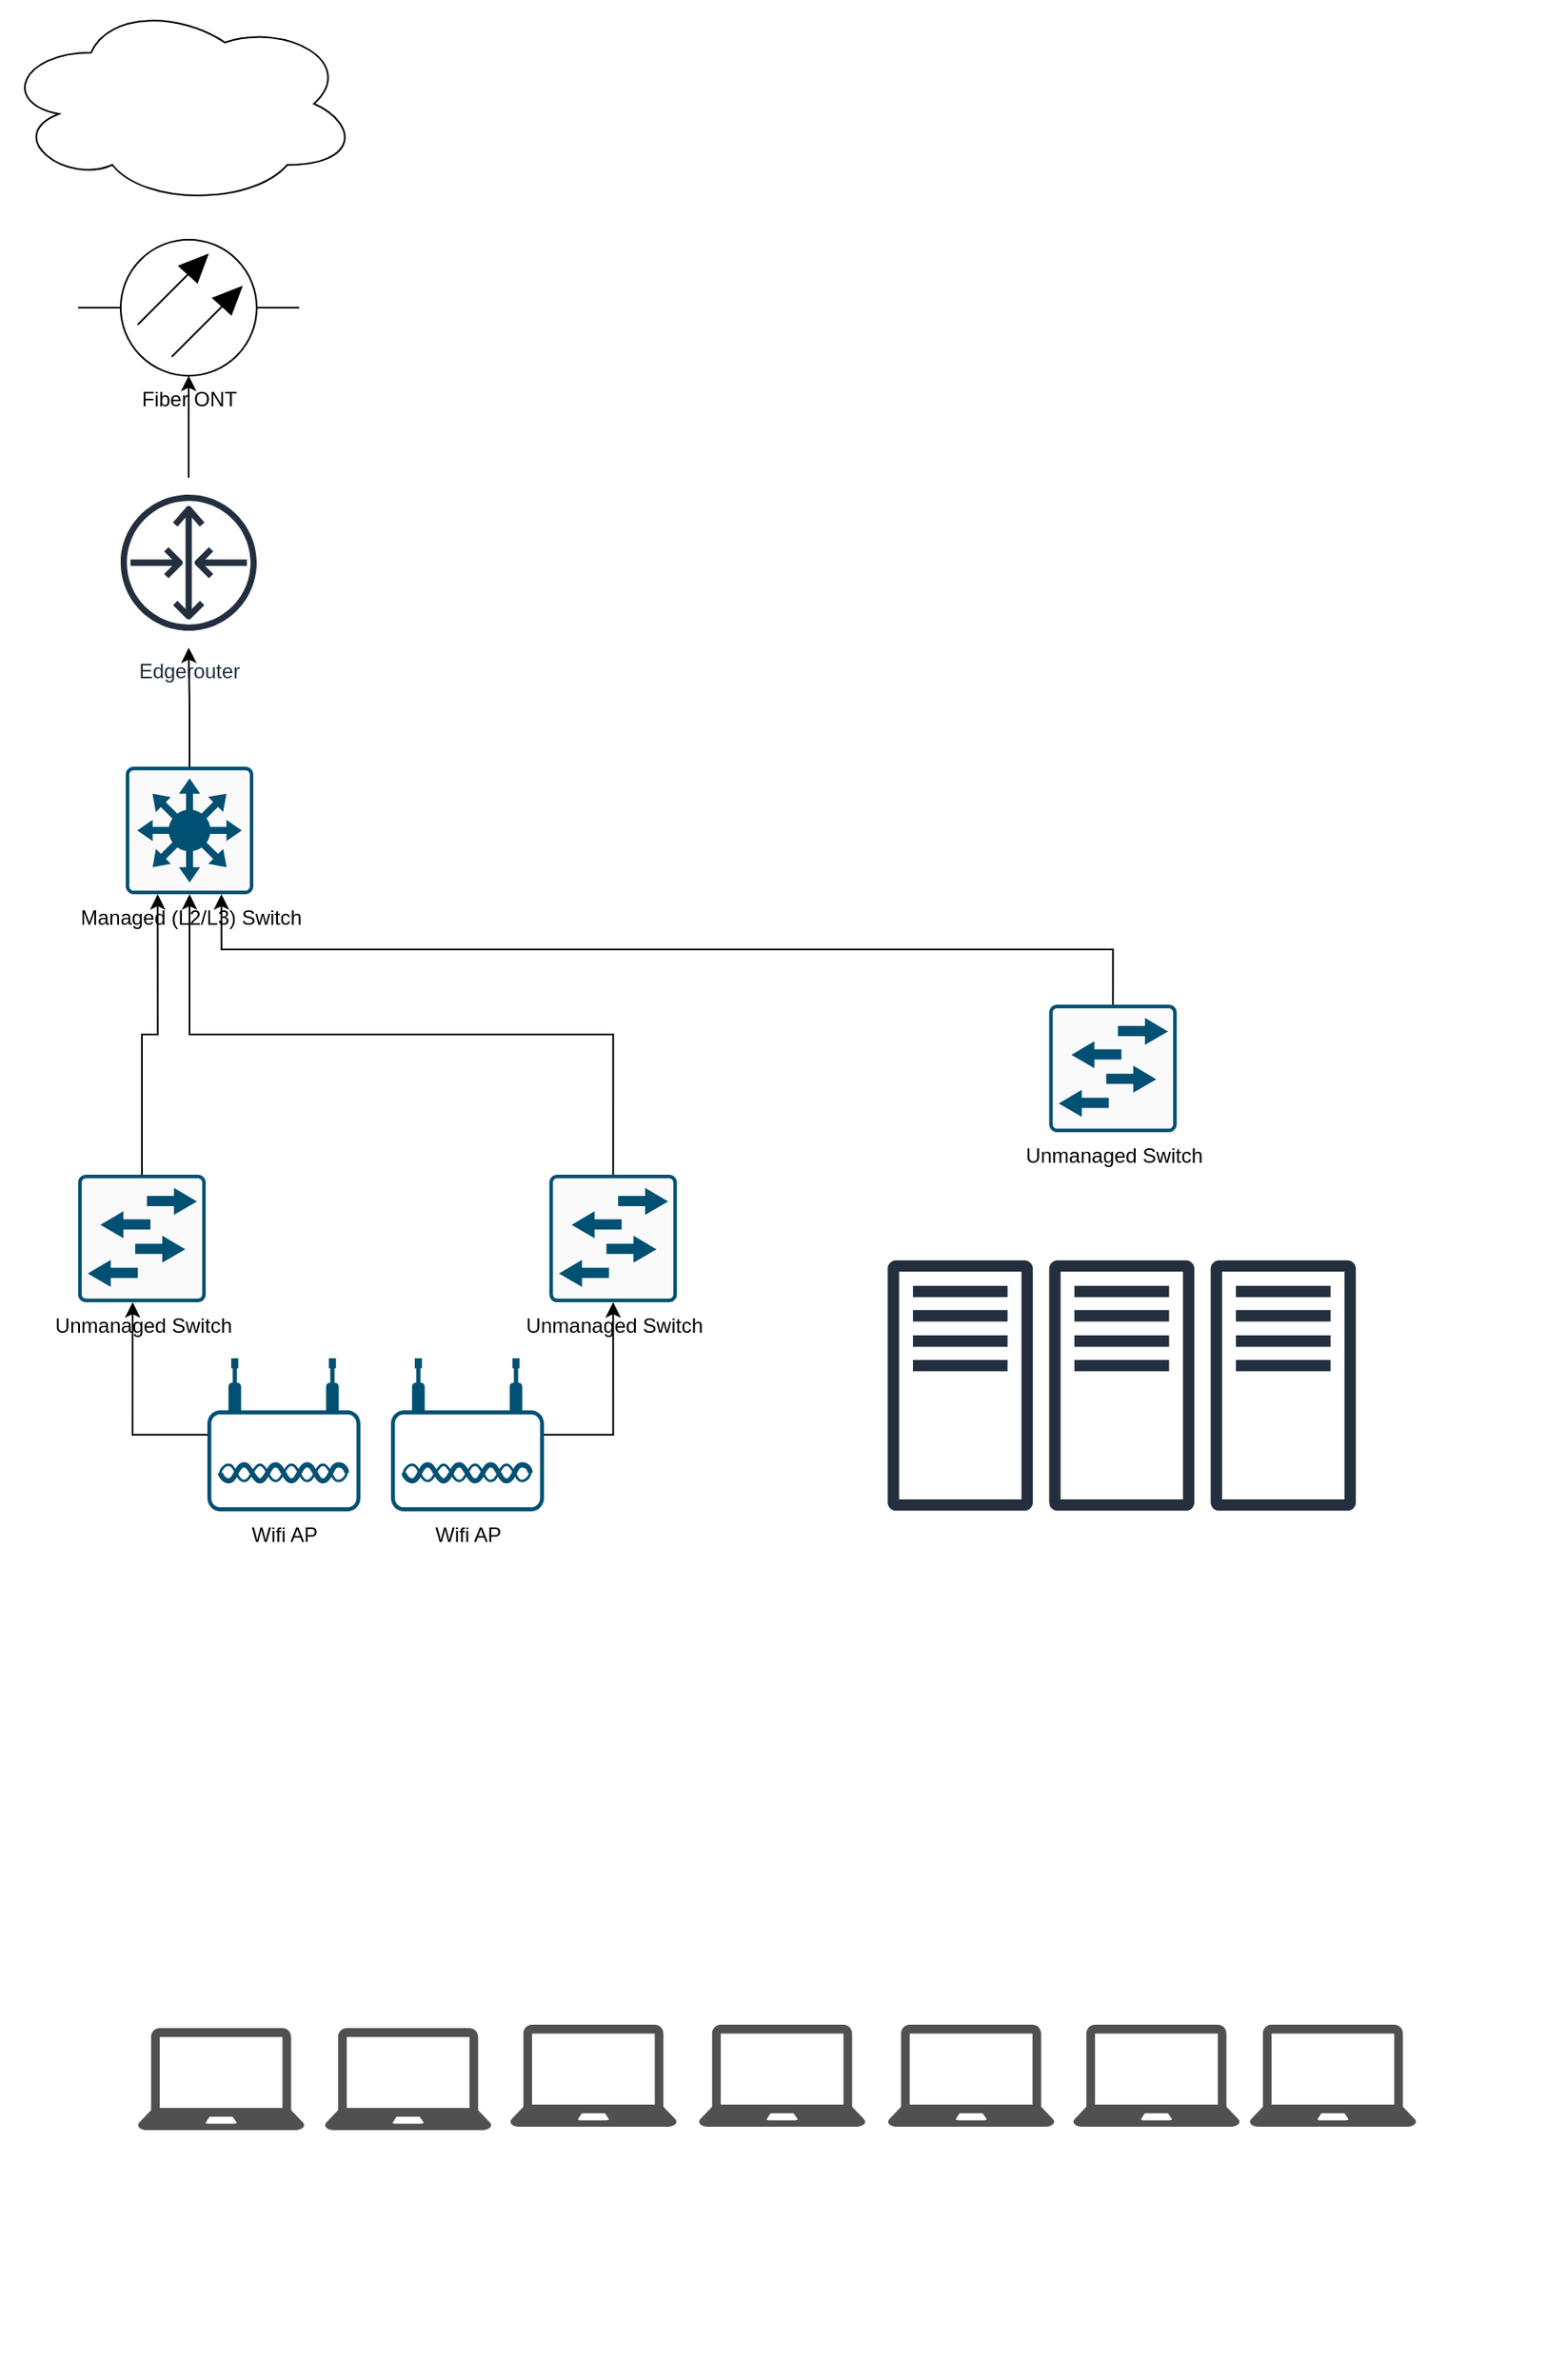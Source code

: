 <mxfile version="13.5.3" type="github">
  <diagram name="Page-1" id="822b0af5-4adb-64df-f703-e8dfc1f81529">
    <mxGraphModel dx="1479" dy="1450" grid="1" gridSize="10" guides="1" tooltips="1" connect="1" arrows="1" fold="1" page="1" pageScale="1" pageWidth="1100" pageHeight="850" background="#ffffff" math="0" shadow="0">
      <root>
        <mxCell id="0" />
        <mxCell id="1" parent="0" />
        <mxCell id="evjiqw-rRKzWm4GHcbCl-8" value="" style="ellipse;shape=cloud;whiteSpace=wrap;html=1;" vertex="1" parent="1">
          <mxGeometry x="440" y="20" width="210" height="120" as="geometry" />
        </mxCell>
        <mxCell id="evjiqw-rRKzWm4GHcbCl-43" style="edgeStyle=orthogonalEdgeStyle;rounded=0;orthogonalLoop=1;jettySize=auto;html=1;entryX=0.5;entryY=1;entryDx=0;entryDy=0;entryPerimeter=0;" edge="1" parent="1" source="evjiqw-rRKzWm4GHcbCl-4" target="evjiqw-rRKzWm4GHcbCl-7">
          <mxGeometry relative="1" as="geometry" />
        </mxCell>
        <mxCell id="evjiqw-rRKzWm4GHcbCl-4" value="&lt;div&gt;Edgerouter&lt;/div&gt;" style="outlineConnect=0;fontColor=#232F3E;gradientColor=none;strokeColor=#232F3E;fillColor=#ffffff;dashed=0;verticalLabelPosition=bottom;verticalAlign=top;align=center;html=1;fontSize=12;fontStyle=0;aspect=fixed;shape=mxgraph.aws4.resourceIcon;resIcon=mxgraph.aws4.router;" vertex="1" parent="1">
          <mxGeometry x="500" y="300" width="100" height="100" as="geometry" />
        </mxCell>
        <mxCell id="evjiqw-rRKzWm4GHcbCl-44" style="edgeStyle=orthogonalEdgeStyle;rounded=0;orthogonalLoop=1;jettySize=auto;html=1;exitX=0.5;exitY=0;exitDx=0;exitDy=0;exitPerimeter=0;entryX=0.5;entryY=1;entryDx=0;entryDy=0;entryPerimeter=0;" edge="1" parent="1" source="evjiqw-rRKzWm4GHcbCl-5" target="evjiqw-rRKzWm4GHcbCl-6">
          <mxGeometry relative="1" as="geometry" />
        </mxCell>
        <mxCell id="evjiqw-rRKzWm4GHcbCl-5" value="Unmanaged Switch" style="points=[[0.015,0.015,0],[0.985,0.015,0],[0.985,0.985,0],[0.015,0.985,0],[0.25,0,0],[0.5,0,0],[0.75,0,0],[1,0.25,0],[1,0.5,0],[1,0.75,0],[0.75,1,0],[0.5,1,0],[0.25,1,0],[0,0.75,0],[0,0.5,0],[0,0.25,0]];verticalLabelPosition=bottom;html=1;verticalAlign=top;aspect=fixed;align=center;pointerEvents=1;shape=mxgraph.cisco19.rect;prIcon=l2_switch;fillColor=#FAFAFA;strokeColor=#005073;" vertex="1" parent="1">
          <mxGeometry x="762.18" y="710" width="75" height="75" as="geometry" />
        </mxCell>
        <mxCell id="evjiqw-rRKzWm4GHcbCl-42" style="edgeStyle=orthogonalEdgeStyle;rounded=0;orthogonalLoop=1;jettySize=auto;html=1;" edge="1" parent="1" source="evjiqw-rRKzWm4GHcbCl-6" target="evjiqw-rRKzWm4GHcbCl-4">
          <mxGeometry relative="1" as="geometry" />
        </mxCell>
        <mxCell id="evjiqw-rRKzWm4GHcbCl-6" value="Managed (L2/L3) Switch" style="points=[[0.015,0.015,0],[0.985,0.015,0],[0.985,0.985,0],[0.015,0.985,0],[0.25,0,0],[0.5,0,0],[0.75,0,0],[1,0.25,0],[1,0.5,0],[1,0.75,0],[0.75,1,0],[0.5,1,0],[0.25,1,0],[0,0.75,0],[0,0.5,0],[0,0.25,0]];verticalLabelPosition=bottom;html=1;verticalAlign=top;aspect=fixed;align=center;pointerEvents=1;shape=mxgraph.cisco19.rect;prIcon=l3_switch;fillColor=#FAFAFA;strokeColor=#005073;" vertex="1" parent="1">
          <mxGeometry x="513" y="470" width="75" height="75" as="geometry" />
        </mxCell>
        <mxCell id="evjiqw-rRKzWm4GHcbCl-7" value="Fiber ONT" style="verticalLabelPosition=bottom;shadow=0;dashed=0;align=center;html=1;verticalAlign=top;shape=mxgraph.electrical.transmission.optical_fiber;" vertex="1" parent="1">
          <mxGeometry x="485" y="160" width="130" height="80" as="geometry" />
        </mxCell>
        <mxCell id="evjiqw-rRKzWm4GHcbCl-11" value="" style="pointerEvents=1;shadow=0;dashed=0;html=1;strokeColor=none;fillColor=#505050;labelPosition=center;verticalLabelPosition=bottom;verticalAlign=top;outlineConnect=0;align=center;shape=mxgraph.office.devices.laptop;" vertex="1" parent="1">
          <mxGeometry x="961.18" y="1210" width="98.18" height="60" as="geometry" />
        </mxCell>
        <mxCell id="evjiqw-rRKzWm4GHcbCl-13" value="" style="shape=image;html=1;verticalAlign=top;verticalLabelPosition=bottom;labelBackgroundColor=#ffffff;imageAspect=0;aspect=fixed;image=https://cdn0.iconfinder.com/data/icons/heroicons-ui/24/icon-desktop-128.png" vertex="1" parent="1">
          <mxGeometry x="961.18" y="920" width="128" height="128" as="geometry" />
        </mxCell>
        <mxCell id="evjiqw-rRKzWm4GHcbCl-16" value="" style="shape=image;html=1;verticalAlign=top;verticalLabelPosition=bottom;labelBackgroundColor=#ffffff;imageAspect=0;aspect=fixed;image=https://cdn4.iconfinder.com/data/icons/user-interface-181/32/Smartphone-128.png" vertex="1" parent="1">
          <mxGeometry x="860" y="1100" width="88" height="88" as="geometry" />
        </mxCell>
        <mxCell id="evjiqw-rRKzWm4GHcbCl-47" style="edgeStyle=orthogonalEdgeStyle;rounded=0;orthogonalLoop=1;jettySize=auto;html=1;entryX=0.427;entryY=1;entryDx=0;entryDy=0;entryPerimeter=0;" edge="1" parent="1" source="evjiqw-rRKzWm4GHcbCl-17" target="evjiqw-rRKzWm4GHcbCl-20">
          <mxGeometry relative="1" as="geometry" />
        </mxCell>
        <mxCell id="evjiqw-rRKzWm4GHcbCl-17" value="&lt;div&gt;Wifi AP&lt;/div&gt;" style="points=[[0.03,0.36,0],[0.18,0,0],[0.5,0.34,0],[0.82,0,0],[0.97,0.36,0],[1,0.67,0],[0.975,0.975,0],[0.5,1,0],[0.025,0.975,0],[0,0.67,0]];verticalLabelPosition=bottom;html=1;verticalAlign=top;aspect=fixed;align=center;pointerEvents=1;shape=mxgraph.cisco19.wireless_access_point;fillColor=#005073;strokeColor=none;" vertex="1" parent="1">
          <mxGeometry x="561.0" y="818" width="90" height="90" as="geometry" />
        </mxCell>
        <mxCell id="evjiqw-rRKzWm4GHcbCl-18" value="" style="shape=image;html=1;verticalAlign=top;verticalLabelPosition=bottom;labelBackgroundColor=#ffffff;imageAspect=0;aspect=fixed;image=https://cdn4.iconfinder.com/data/icons/navigation-37/512/navigation_access_point_map_sign_world-32-128.png" vertex="1" parent="1">
          <mxGeometry x="511" y="50" width="78" height="78" as="geometry" />
        </mxCell>
        <mxCell id="evjiqw-rRKzWm4GHcbCl-45" style="edgeStyle=orthogonalEdgeStyle;rounded=0;orthogonalLoop=1;jettySize=auto;html=1;exitX=0.5;exitY=0;exitDx=0;exitDy=0;exitPerimeter=0;entryX=0.75;entryY=1;entryDx=0;entryDy=0;entryPerimeter=0;" edge="1" parent="1" source="evjiqw-rRKzWm4GHcbCl-19" target="evjiqw-rRKzWm4GHcbCl-6">
          <mxGeometry relative="1" as="geometry" />
        </mxCell>
        <mxCell id="evjiqw-rRKzWm4GHcbCl-19" value="Unmanaged Switch" style="points=[[0.015,0.015,0],[0.985,0.015,0],[0.985,0.985,0],[0.015,0.985,0],[0.25,0,0],[0.5,0,0],[0.75,0,0],[1,0.25,0],[1,0.5,0],[1,0.75,0],[0.75,1,0],[0.5,1,0],[0.25,1,0],[0,0.75,0],[0,0.5,0],[0,0.25,0]];verticalLabelPosition=bottom;html=1;verticalAlign=top;aspect=fixed;align=center;pointerEvents=1;shape=mxgraph.cisco19.rect;prIcon=l2_switch;fillColor=#FAFAFA;strokeColor=#005073;" vertex="1" parent="1">
          <mxGeometry x="1056.18" y="610" width="75" height="75" as="geometry" />
        </mxCell>
        <mxCell id="evjiqw-rRKzWm4GHcbCl-46" style="edgeStyle=orthogonalEdgeStyle;rounded=0;orthogonalLoop=1;jettySize=auto;html=1;entryX=0.25;entryY=1;entryDx=0;entryDy=0;entryPerimeter=0;" edge="1" parent="1" source="evjiqw-rRKzWm4GHcbCl-20" target="evjiqw-rRKzWm4GHcbCl-6">
          <mxGeometry relative="1" as="geometry" />
        </mxCell>
        <mxCell id="evjiqw-rRKzWm4GHcbCl-20" value="Unmanaged Switch" style="points=[[0.015,0.015,0],[0.985,0.015,0],[0.985,0.985,0],[0.015,0.985,0],[0.25,0,0],[0.5,0,0],[0.75,0,0],[1,0.25,0],[1,0.5,0],[1,0.75,0],[0.75,1,0],[0.5,1,0],[0.25,1,0],[0,0.75,0],[0,0.5,0],[0,0.25,0]];verticalLabelPosition=bottom;html=1;verticalAlign=top;aspect=fixed;align=center;pointerEvents=1;shape=mxgraph.cisco19.rect;prIcon=l2_switch;fillColor=#FAFAFA;strokeColor=#005073;" vertex="1" parent="1">
          <mxGeometry x="485.0" y="710" width="75" height="75" as="geometry" />
        </mxCell>
        <mxCell id="evjiqw-rRKzWm4GHcbCl-49" style="edgeStyle=orthogonalEdgeStyle;rounded=0;orthogonalLoop=1;jettySize=auto;html=1;entryX=0.5;entryY=1;entryDx=0;entryDy=0;entryPerimeter=0;" edge="1" parent="1" source="evjiqw-rRKzWm4GHcbCl-21" target="evjiqw-rRKzWm4GHcbCl-5">
          <mxGeometry relative="1" as="geometry" />
        </mxCell>
        <mxCell id="evjiqw-rRKzWm4GHcbCl-21" value="&lt;div&gt;Wifi AP&lt;/div&gt;" style="points=[[0.03,0.36,0],[0.18,0,0],[0.5,0.34,0],[0.82,0,0],[0.97,0.36,0],[1,0.67,0],[0.975,0.975,0],[0.5,1,0],[0.025,0.975,0],[0,0.67,0]];verticalLabelPosition=bottom;html=1;verticalAlign=top;aspect=fixed;align=center;pointerEvents=1;shape=mxgraph.cisco19.wireless_access_point;fillColor=#005073;strokeColor=none;" vertex="1" parent="1">
          <mxGeometry x="669" y="818" width="90" height="90" as="geometry" />
        </mxCell>
        <mxCell id="evjiqw-rRKzWm4GHcbCl-22" value="" style="shape=image;html=1;verticalAlign=top;verticalLabelPosition=bottom;labelBackgroundColor=#ffffff;imageAspect=0;aspect=fixed;image=https://cdn4.iconfinder.com/data/icons/user-interface-181/32/Smartphone-128.png" vertex="1" parent="1">
          <mxGeometry x="511" y="1100" width="88" height="88" as="geometry" />
        </mxCell>
        <mxCell id="evjiqw-rRKzWm4GHcbCl-23" value="" style="shape=image;html=1;verticalAlign=top;verticalLabelPosition=bottom;labelBackgroundColor=#ffffff;imageAspect=0;aspect=fixed;image=https://cdn4.iconfinder.com/data/icons/user-interface-181/32/Smartphone-128.png" vertex="1" parent="1">
          <mxGeometry x="651" y="1100" width="88" height="88" as="geometry" />
        </mxCell>
        <mxCell id="evjiqw-rRKzWm4GHcbCl-24" value="" style="shape=image;html=1;verticalAlign=top;verticalLabelPosition=bottom;labelBackgroundColor=#ffffff;imageAspect=0;aspect=fixed;image=https://cdn4.iconfinder.com/data/icons/user-interface-181/32/Smartphone-128.png" vertex="1" parent="1">
          <mxGeometry x="581" y="1100" width="88" height="88" as="geometry" />
        </mxCell>
        <mxCell id="evjiqw-rRKzWm4GHcbCl-25" value="" style="shape=image;html=1;verticalAlign=top;verticalLabelPosition=bottom;labelBackgroundColor=#ffffff;imageAspect=0;aspect=fixed;image=https://cdn4.iconfinder.com/data/icons/user-interface-181/32/Smartphone-128.png" vertex="1" parent="1">
          <mxGeometry x="790" y="1100" width="88" height="88" as="geometry" />
        </mxCell>
        <mxCell id="evjiqw-rRKzWm4GHcbCl-26" value="" style="shape=image;html=1;verticalAlign=top;verticalLabelPosition=bottom;labelBackgroundColor=#ffffff;imageAspect=0;aspect=fixed;image=https://cdn4.iconfinder.com/data/icons/user-interface-181/32/Smartphone-128.png" vertex="1" parent="1">
          <mxGeometry x="1000" y="1100" width="88" height="88" as="geometry" />
        </mxCell>
        <mxCell id="evjiqw-rRKzWm4GHcbCl-27" value="" style="shape=image;html=1;verticalAlign=top;verticalLabelPosition=bottom;labelBackgroundColor=#ffffff;imageAspect=0;aspect=fixed;image=https://cdn4.iconfinder.com/data/icons/user-interface-181/32/Smartphone-128.png" vertex="1" parent="1">
          <mxGeometry x="721" y="1100" width="88" height="88" as="geometry" />
        </mxCell>
        <mxCell id="evjiqw-rRKzWm4GHcbCl-28" value="" style="shape=image;html=1;verticalAlign=top;verticalLabelPosition=bottom;labelBackgroundColor=#ffffff;imageAspect=0;aspect=fixed;image=https://cdn4.iconfinder.com/data/icons/user-interface-181/32/Smartphone-128.png" vertex="1" parent="1">
          <mxGeometry x="930" y="1100" width="88" height="88" as="geometry" />
        </mxCell>
        <mxCell id="evjiqw-rRKzWm4GHcbCl-29" value="" style="pointerEvents=1;shadow=0;dashed=0;html=1;strokeColor=none;fillColor=#505050;labelPosition=center;verticalLabelPosition=bottom;verticalAlign=top;outlineConnect=0;align=center;shape=mxgraph.office.devices.laptop;" vertex="1" parent="1">
          <mxGeometry x="850" y="1210" width="98.18" height="60" as="geometry" />
        </mxCell>
        <mxCell id="evjiqw-rRKzWm4GHcbCl-30" value="" style="pointerEvents=1;shadow=0;dashed=0;html=1;strokeColor=none;fillColor=#505050;labelPosition=center;verticalLabelPosition=bottom;verticalAlign=top;outlineConnect=0;align=center;shape=mxgraph.office.devices.laptop;" vertex="1" parent="1">
          <mxGeometry x="739" y="1210" width="98.18" height="60" as="geometry" />
        </mxCell>
        <mxCell id="evjiqw-rRKzWm4GHcbCl-31" value="" style="pointerEvents=1;shadow=0;dashed=0;html=1;strokeColor=none;fillColor=#505050;labelPosition=center;verticalLabelPosition=bottom;verticalAlign=top;outlineConnect=0;align=center;shape=mxgraph.office.devices.laptop;" vertex="1" parent="1">
          <mxGeometry x="630" y="1212" width="98.18" height="60" as="geometry" />
        </mxCell>
        <mxCell id="evjiqw-rRKzWm4GHcbCl-32" value="" style="pointerEvents=1;shadow=0;dashed=0;html=1;strokeColor=none;fillColor=#505050;labelPosition=center;verticalLabelPosition=bottom;verticalAlign=top;outlineConnect=0;align=center;shape=mxgraph.office.devices.laptop;" vertex="1" parent="1">
          <mxGeometry x="520" y="1212" width="98.18" height="60" as="geometry" />
        </mxCell>
        <mxCell id="evjiqw-rRKzWm4GHcbCl-33" value="" style="pointerEvents=1;shadow=0;dashed=0;html=1;strokeColor=none;fillColor=#505050;labelPosition=center;verticalLabelPosition=bottom;verticalAlign=top;outlineConnect=0;align=center;shape=mxgraph.office.devices.laptop;" vertex="1" parent="1">
          <mxGeometry x="1070.18" y="1210" width="98.18" height="60" as="geometry" />
        </mxCell>
        <mxCell id="evjiqw-rRKzWm4GHcbCl-34" value="" style="pointerEvents=1;shadow=0;dashed=0;html=1;strokeColor=none;fillColor=#505050;labelPosition=center;verticalLabelPosition=bottom;verticalAlign=top;outlineConnect=0;align=center;shape=mxgraph.office.devices.laptop;" vertex="1" parent="1">
          <mxGeometry x="1174.0" y="1210" width="98.18" height="60" as="geometry" />
        </mxCell>
        <mxCell id="evjiqw-rRKzWm4GHcbCl-35" value="" style="shape=image;html=1;verticalAlign=top;verticalLabelPosition=bottom;labelBackgroundColor=#ffffff;imageAspect=0;aspect=fixed;image=https://cdn0.iconfinder.com/data/icons/heroicons-ui/24/icon-desktop-128.png" vertex="1" parent="1">
          <mxGeometry x="1220" y="920" width="128" height="128" as="geometry" />
        </mxCell>
        <mxCell id="evjiqw-rRKzWm4GHcbCl-36" value="" style="shape=image;html=1;verticalAlign=top;verticalLabelPosition=bottom;labelBackgroundColor=#ffffff;imageAspect=0;aspect=fixed;image=https://cdn0.iconfinder.com/data/icons/heroicons-ui/24/icon-desktop-128.png" vertex="1" parent="1">
          <mxGeometry x="520" y="1290" width="128" height="128" as="geometry" />
        </mxCell>
        <mxCell id="evjiqw-rRKzWm4GHcbCl-37" value="" style="shape=image;html=1;verticalAlign=top;verticalLabelPosition=bottom;labelBackgroundColor=#ffffff;imageAspect=0;aspect=fixed;image=https://cdn0.iconfinder.com/data/icons/heroicons-ui/24/icon-desktop-128.png" vertex="1" parent="1">
          <mxGeometry x="1092" y="920" width="128" height="128" as="geometry" />
        </mxCell>
        <mxCell id="evjiqw-rRKzWm4GHcbCl-38" value="" style="outlineConnect=0;fontColor=#232F3E;gradientColor=none;fillColor=#232F3E;strokeColor=none;dashed=0;verticalLabelPosition=bottom;verticalAlign=top;align=center;html=1;fontSize=12;fontStyle=0;aspect=fixed;pointerEvents=1;shape=mxgraph.aws4.traditional_server;" vertex="1" parent="1">
          <mxGeometry x="1151.18" y="760" width="85.38" height="148" as="geometry" />
        </mxCell>
        <mxCell id="evjiqw-rRKzWm4GHcbCl-39" value="" style="outlineConnect=0;fontColor=#232F3E;gradientColor=none;fillColor=#232F3E;strokeColor=none;dashed=0;verticalLabelPosition=bottom;verticalAlign=top;align=center;html=1;fontSize=12;fontStyle=0;aspect=fixed;pointerEvents=1;shape=mxgraph.aws4.traditional_server;" vertex="1" parent="1">
          <mxGeometry x="1056.18" y="760" width="85.38" height="148" as="geometry" />
        </mxCell>
        <mxCell id="evjiqw-rRKzWm4GHcbCl-40" value="" style="outlineConnect=0;fontColor=#232F3E;gradientColor=none;fillColor=#232F3E;strokeColor=none;dashed=0;verticalLabelPosition=bottom;verticalAlign=top;align=center;html=1;fontSize=12;fontStyle=0;aspect=fixed;pointerEvents=1;shape=mxgraph.aws4.traditional_server;" vertex="1" parent="1">
          <mxGeometry x="961.18" y="760" width="85.38" height="148" as="geometry" />
        </mxCell>
      </root>
    </mxGraphModel>
  </diagram>
</mxfile>
